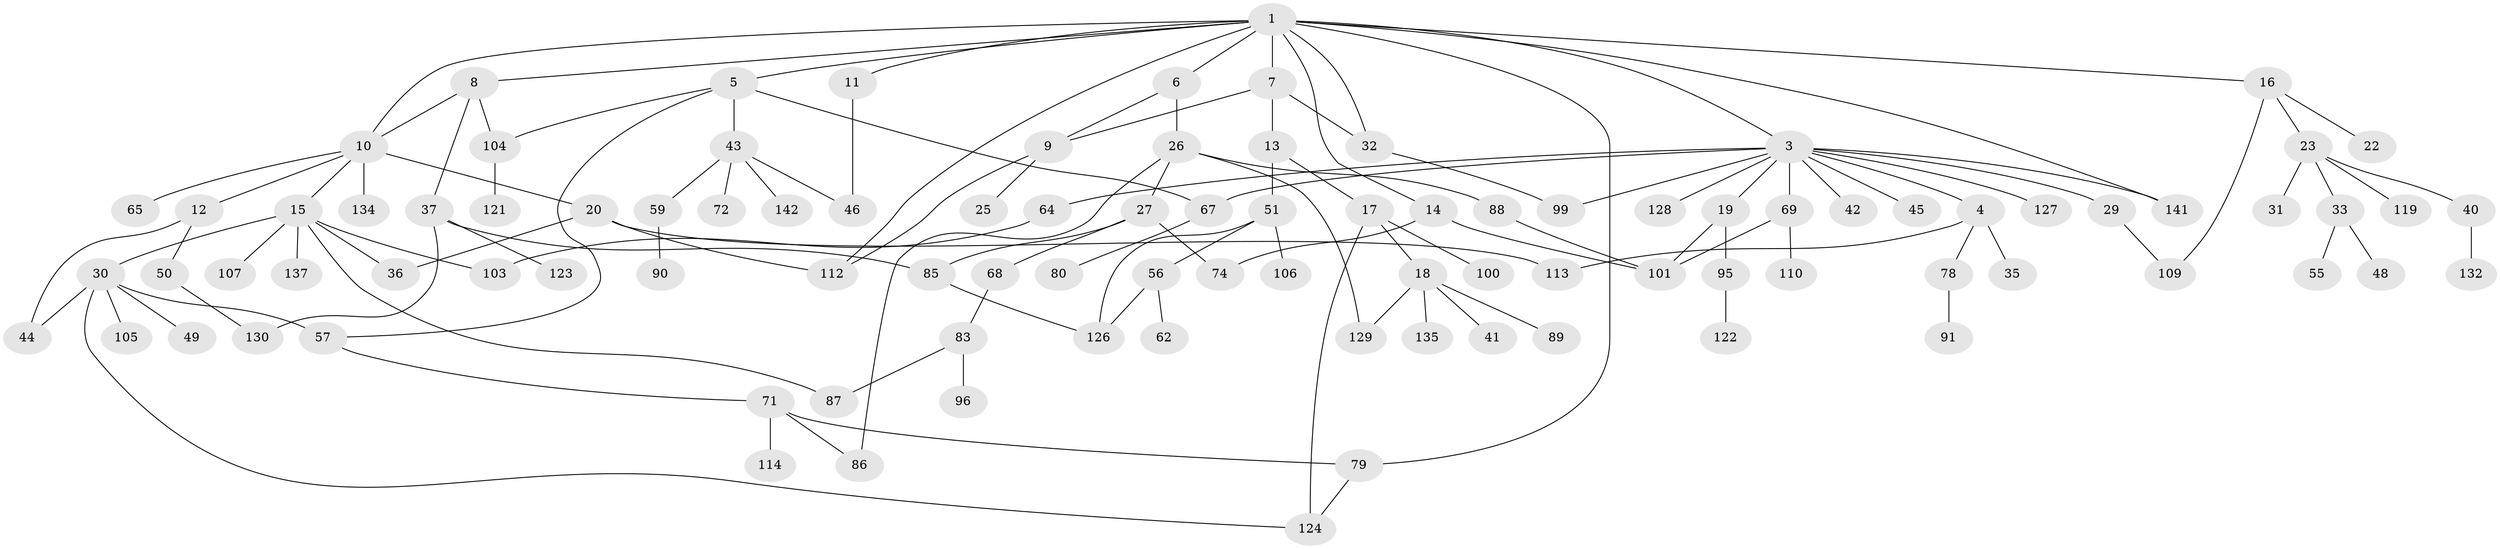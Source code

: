 // original degree distribution, {7: 0.006993006993006993, 8: 0.006993006993006993, 9: 0.006993006993006993, 5: 0.04895104895104895, 4: 0.07692307692307693, 3: 0.24475524475524477, 6: 0.013986013986013986, 2: 0.2867132867132867, 1: 0.3076923076923077}
// Generated by graph-tools (version 1.1) at 2025/10/02/27/25 16:10:51]
// undirected, 98 vertices, 127 edges
graph export_dot {
graph [start="1"]
  node [color=gray90,style=filled];
  1 [super="+2"];
  3 [super="+28"];
  4 [super="+75"];
  5 [super="+38"];
  6 [super="+58"];
  7 [super="+139"];
  8 [super="+98"];
  9;
  10 [super="+52"];
  11;
  12;
  13;
  14;
  15 [super="+73"];
  16 [super="+82"];
  17 [super="+97"];
  18 [super="+21"];
  19;
  20 [super="+84"];
  22 [super="+117"];
  23 [super="+24"];
  25;
  26 [super="+76"];
  27 [super="+63"];
  29 [super="+140"];
  30 [super="+34"];
  31;
  32 [super="+102"];
  33;
  35;
  36 [super="+47"];
  37 [super="+39"];
  40 [super="+120"];
  41;
  42;
  43 [super="+54"];
  44 [super="+138"];
  45 [super="+61"];
  46;
  48 [super="+70"];
  49;
  50 [super="+93"];
  51 [super="+53"];
  55;
  56 [super="+60"];
  57;
  59 [super="+81"];
  62;
  64 [super="+66"];
  65 [super="+125"];
  67;
  68 [super="+92"];
  69 [super="+77"];
  71 [super="+116"];
  72;
  74;
  78;
  79 [super="+94"];
  80 [super="+108"];
  83;
  85 [super="+136"];
  86 [super="+111"];
  87;
  88;
  89;
  90;
  91;
  95 [super="+118"];
  96;
  99;
  100;
  101 [super="+115"];
  103;
  104;
  105;
  106;
  107;
  109;
  110;
  112 [super="+143"];
  113;
  114;
  119;
  121;
  122;
  123;
  124;
  126 [super="+131"];
  127;
  128;
  129 [super="+133"];
  130;
  132;
  134;
  135;
  137;
  141;
  142;
  1 -- 3;
  1 -- 8;
  1 -- 14;
  1 -- 16;
  1 -- 32;
  1 -- 5;
  1 -- 6;
  1 -- 7;
  1 -- 10;
  1 -- 11;
  1 -- 141;
  1 -- 79;
  1 -- 112;
  3 -- 4;
  3 -- 19;
  3 -- 29;
  3 -- 45;
  3 -- 99;
  3 -- 128;
  3 -- 141;
  3 -- 64;
  3 -- 67;
  3 -- 69;
  3 -- 42;
  3 -- 127;
  4 -- 35;
  4 -- 78;
  4 -- 113;
  5 -- 67;
  5 -- 57;
  5 -- 104;
  5 -- 43;
  6 -- 26;
  6 -- 9;
  7 -- 9;
  7 -- 13;
  7 -- 32;
  8 -- 37;
  8 -- 10;
  8 -- 104;
  9 -- 25;
  9 -- 112;
  10 -- 12;
  10 -- 15;
  10 -- 20;
  10 -- 65;
  10 -- 134;
  11 -- 46;
  12 -- 50;
  12 -- 44;
  13 -- 17;
  13 -- 51;
  14 -- 74;
  14 -- 101;
  15 -- 30;
  15 -- 103;
  15 -- 137;
  15 -- 107;
  15 -- 36;
  15 -- 87;
  16 -- 22;
  16 -- 23;
  16 -- 109;
  17 -- 18;
  17 -- 100;
  17 -- 124;
  18 -- 41;
  18 -- 129;
  18 -- 89;
  18 -- 135;
  19 -- 95;
  19 -- 101;
  20 -- 36;
  20 -- 113;
  20 -- 112;
  23 -- 31;
  23 -- 40;
  23 -- 33;
  23 -- 119;
  26 -- 27;
  26 -- 86;
  26 -- 88;
  26 -- 129;
  27 -- 68;
  27 -- 85;
  27 -- 74;
  29 -- 109;
  30 -- 124;
  30 -- 49;
  30 -- 105;
  30 -- 44;
  30 -- 57;
  32 -- 99;
  33 -- 48;
  33 -- 55;
  37 -- 123;
  37 -- 130;
  37 -- 85;
  40 -- 132;
  43 -- 72;
  43 -- 142;
  43 -- 59;
  43 -- 46;
  50 -- 130;
  51 -- 56;
  51 -- 106;
  51 -- 126;
  56 -- 126;
  56 -- 62;
  57 -- 71;
  59 -- 90;
  64 -- 103;
  67 -- 80;
  68 -- 83;
  69 -- 110;
  69 -- 101 [weight=2];
  71 -- 79;
  71 -- 114;
  71 -- 86;
  78 -- 91;
  79 -- 124;
  83 -- 87;
  83 -- 96;
  85 -- 126;
  88 -- 101;
  95 -- 122;
  104 -- 121;
}

